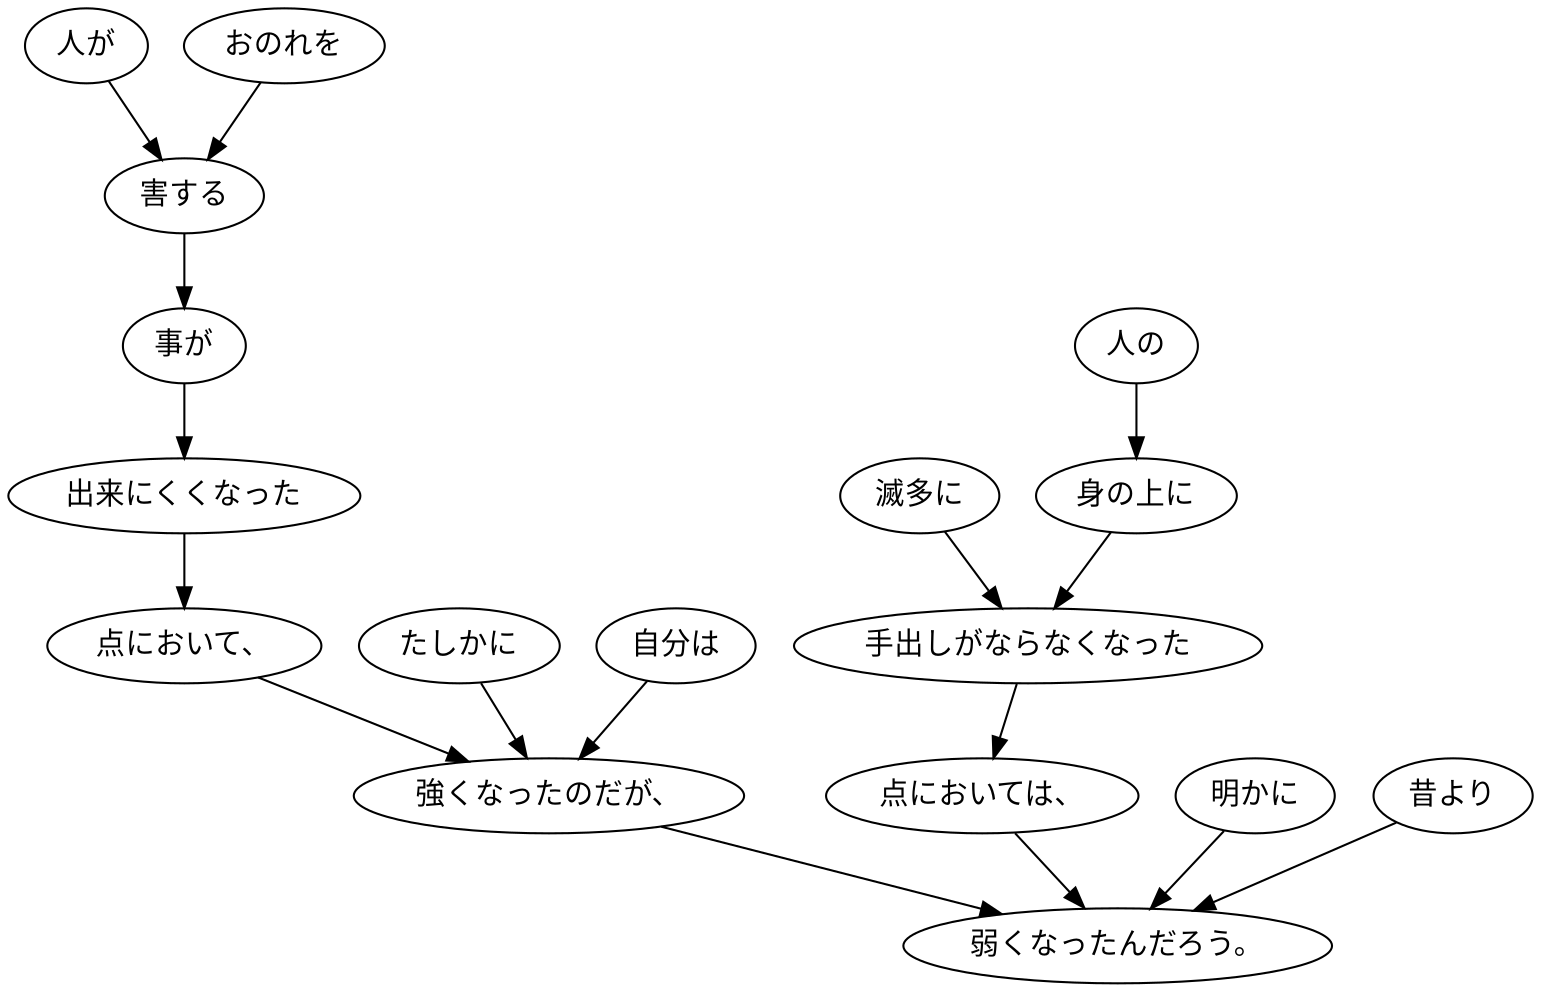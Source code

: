 digraph graph8745 {
	node0 [label="人が"];
	node1 [label="おのれを"];
	node2 [label="害する"];
	node3 [label="事が"];
	node4 [label="出来にくくなった"];
	node5 [label="点において、"];
	node6 [label="たしかに"];
	node7 [label="自分は"];
	node8 [label="強くなったのだが、"];
	node9 [label="滅多に"];
	node10 [label="人の"];
	node11 [label="身の上に"];
	node12 [label="手出しがならなくなった"];
	node13 [label="点においては、"];
	node14 [label="明かに"];
	node15 [label="昔より"];
	node16 [label="弱くなったんだろう。"];
	node0 -> node2;
	node1 -> node2;
	node2 -> node3;
	node3 -> node4;
	node4 -> node5;
	node5 -> node8;
	node6 -> node8;
	node7 -> node8;
	node8 -> node16;
	node9 -> node12;
	node10 -> node11;
	node11 -> node12;
	node12 -> node13;
	node13 -> node16;
	node14 -> node16;
	node15 -> node16;
}

